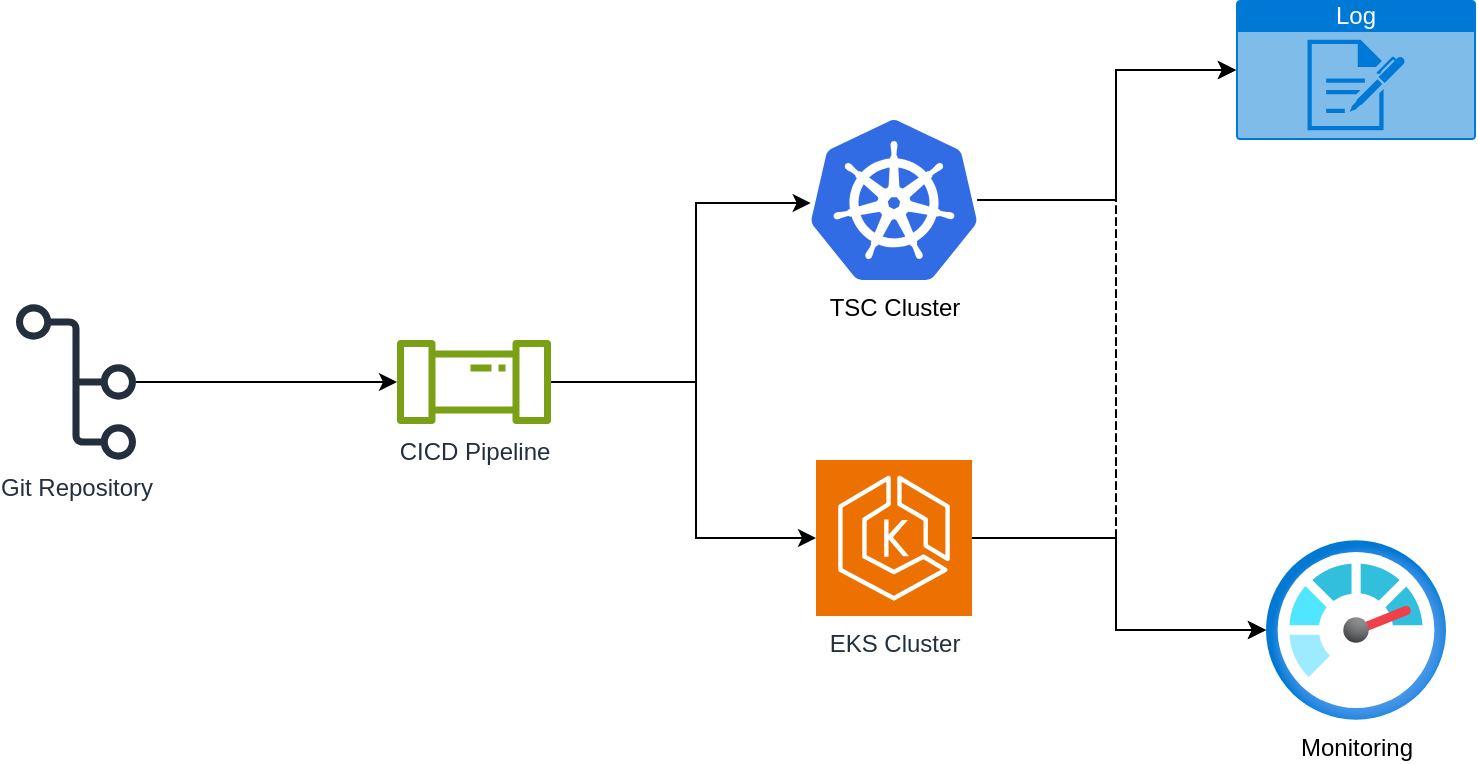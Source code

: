 <mxfile version="28.1.0">
  <diagram name="Page-1" id="sBCqyrCTURnRi5GUUwl7">
    <mxGraphModel dx="1088" dy="648" grid="1" gridSize="10" guides="1" tooltips="1" connect="1" arrows="1" fold="1" page="1" pageScale="1" pageWidth="850" pageHeight="1100" math="0" shadow="0">
      <root>
        <mxCell id="0" />
        <mxCell id="1" parent="0" />
        <mxCell id="LsPhp4MZFCUfVBvJyY4g-5" style="edgeStyle=orthogonalEdgeStyle;rounded=0;orthogonalLoop=1;jettySize=auto;html=1;" parent="1" source="LsPhp4MZFCUfVBvJyY4g-1" target="LsPhp4MZFCUfVBvJyY4g-4" edge="1">
          <mxGeometry relative="1" as="geometry">
            <Array as="points">
              <mxPoint x="630" y="409" />
              <mxPoint x="630" y="455" />
            </Array>
          </mxGeometry>
        </mxCell>
        <mxCell id="LsPhp4MZFCUfVBvJyY4g-1" value="EKS Cluster" style="sketch=0;points=[[0,0,0],[0.25,0,0],[0.5,0,0],[0.75,0,0],[1,0,0],[0,1,0],[0.25,1,0],[0.5,1,0],[0.75,1,0],[1,1,0],[0,0.25,0],[0,0.5,0],[0,0.75,0],[1,0.25,0],[1,0.5,0],[1,0.75,0]];outlineConnect=0;fontColor=#232F3E;fillColor=#ED7100;strokeColor=#ffffff;dashed=0;verticalLabelPosition=bottom;verticalAlign=top;align=center;html=1;fontSize=12;fontStyle=0;aspect=fixed;shape=mxgraph.aws4.resourceIcon;resIcon=mxgraph.aws4.eks;" parent="1" vertex="1">
          <mxGeometry x="480" y="370" width="78" height="78" as="geometry" />
        </mxCell>
        <mxCell id="LsPhp4MZFCUfVBvJyY4g-7" style="edgeStyle=orthogonalEdgeStyle;rounded=0;orthogonalLoop=1;jettySize=auto;html=1;" parent="1" source="LsPhp4MZFCUfVBvJyY4g-2" target="LsPhp4MZFCUfVBvJyY4g-3" edge="1">
          <mxGeometry relative="1" as="geometry">
            <Array as="points">
              <mxPoint x="630" y="240" />
              <mxPoint x="630" y="175" />
            </Array>
          </mxGeometry>
        </mxCell>
        <mxCell id="LsPhp4MZFCUfVBvJyY4g-8" style="edgeStyle=orthogonalEdgeStyle;rounded=0;orthogonalLoop=1;jettySize=auto;html=1;dashed=1;" parent="1" source="LsPhp4MZFCUfVBvJyY4g-2" target="LsPhp4MZFCUfVBvJyY4g-4" edge="1">
          <mxGeometry relative="1" as="geometry">
            <Array as="points">
              <mxPoint x="630" y="240" />
              <mxPoint x="630" y="455" />
            </Array>
          </mxGeometry>
        </mxCell>
        <mxCell id="LsPhp4MZFCUfVBvJyY4g-2" value="TSC Cluster" style="image;sketch=0;aspect=fixed;html=1;points=[];align=center;fontSize=12;image=img/lib/mscae/Kubernetes.svg;" parent="1" vertex="1">
          <mxGeometry x="477.34" y="200" width="83.33" height="80" as="geometry" />
        </mxCell>
        <mxCell id="LsPhp4MZFCUfVBvJyY4g-3" value="Log" style="html=1;whiteSpace=wrap;strokeColor=none;fillColor=#0079D6;labelPosition=center;verticalLabelPosition=middle;verticalAlign=top;align=center;fontSize=12;outlineConnect=0;spacingTop=-6;fontColor=#FFFFFF;sketch=0;shape=mxgraph.sitemap.log;" parent="1" vertex="1">
          <mxGeometry x="690" y="140" width="120" height="70" as="geometry" />
        </mxCell>
        <mxCell id="LsPhp4MZFCUfVBvJyY4g-4" value="Monitoring" style="image;aspect=fixed;html=1;points=[];align=center;fontSize=12;image=img/lib/azure2/management_governance/Monitor.svg;" parent="1" vertex="1">
          <mxGeometry x="705" y="410" width="90" height="90" as="geometry" />
        </mxCell>
        <mxCell id="LsPhp4MZFCUfVBvJyY4g-6" style="edgeStyle=orthogonalEdgeStyle;rounded=0;orthogonalLoop=1;jettySize=auto;html=1;entryX=0;entryY=0.5;entryDx=0;entryDy=0;entryPerimeter=0;dashed=1;" parent="1" source="LsPhp4MZFCUfVBvJyY4g-1" target="LsPhp4MZFCUfVBvJyY4g-3" edge="1">
          <mxGeometry relative="1" as="geometry">
            <Array as="points">
              <mxPoint x="630" y="409" />
              <mxPoint x="630" y="175" />
            </Array>
          </mxGeometry>
        </mxCell>
        <mxCell id="LsPhp4MZFCUfVBvJyY4g-11" style="edgeStyle=orthogonalEdgeStyle;rounded=0;orthogonalLoop=1;jettySize=auto;html=1;" parent="1" source="LsPhp4MZFCUfVBvJyY4g-9" target="LsPhp4MZFCUfVBvJyY4g-10" edge="1">
          <mxGeometry relative="1" as="geometry" />
        </mxCell>
        <mxCell id="LsPhp4MZFCUfVBvJyY4g-9" value="Git Repository" style="sketch=0;outlineConnect=0;fontColor=#232F3E;gradientColor=none;fillColor=#232F3D;strokeColor=none;dashed=0;verticalLabelPosition=bottom;verticalAlign=top;align=center;html=1;fontSize=12;fontStyle=0;aspect=fixed;pointerEvents=1;shape=mxgraph.aws4.git_repository;" parent="1" vertex="1">
          <mxGeometry x="80" y="292" width="60" height="78" as="geometry" />
        </mxCell>
        <mxCell id="LsPhp4MZFCUfVBvJyY4g-10" value="CICD Pipeline" style="sketch=0;outlineConnect=0;fontColor=#232F3E;gradientColor=none;fillColor=#7AA116;strokeColor=none;dashed=0;verticalLabelPosition=bottom;verticalAlign=top;align=center;html=1;fontSize=12;fontStyle=0;aspect=fixed;pointerEvents=1;shape=mxgraph.aws4.iot_analytics_pipeline;" parent="1" vertex="1">
          <mxGeometry x="270" y="310" width="78" height="42" as="geometry" />
        </mxCell>
        <mxCell id="LsPhp4MZFCUfVBvJyY4g-12" style="edgeStyle=orthogonalEdgeStyle;rounded=0;orthogonalLoop=1;jettySize=auto;html=1;entryX=0;entryY=0.519;entryDx=0;entryDy=0;entryPerimeter=0;" parent="1" source="LsPhp4MZFCUfVBvJyY4g-10" target="LsPhp4MZFCUfVBvJyY4g-2" edge="1">
          <mxGeometry relative="1" as="geometry">
            <Array as="points">
              <mxPoint x="420" y="331" />
              <mxPoint x="420" y="242" />
            </Array>
          </mxGeometry>
        </mxCell>
        <mxCell id="LsPhp4MZFCUfVBvJyY4g-13" style="edgeStyle=orthogonalEdgeStyle;rounded=0;orthogonalLoop=1;jettySize=auto;html=1;entryX=0;entryY=0.5;entryDx=0;entryDy=0;entryPerimeter=0;" parent="1" source="LsPhp4MZFCUfVBvJyY4g-10" target="LsPhp4MZFCUfVBvJyY4g-1" edge="1">
          <mxGeometry relative="1" as="geometry">
            <Array as="points">
              <mxPoint x="420" y="331" />
              <mxPoint x="420" y="409" />
            </Array>
          </mxGeometry>
        </mxCell>
      </root>
    </mxGraphModel>
  </diagram>
</mxfile>

